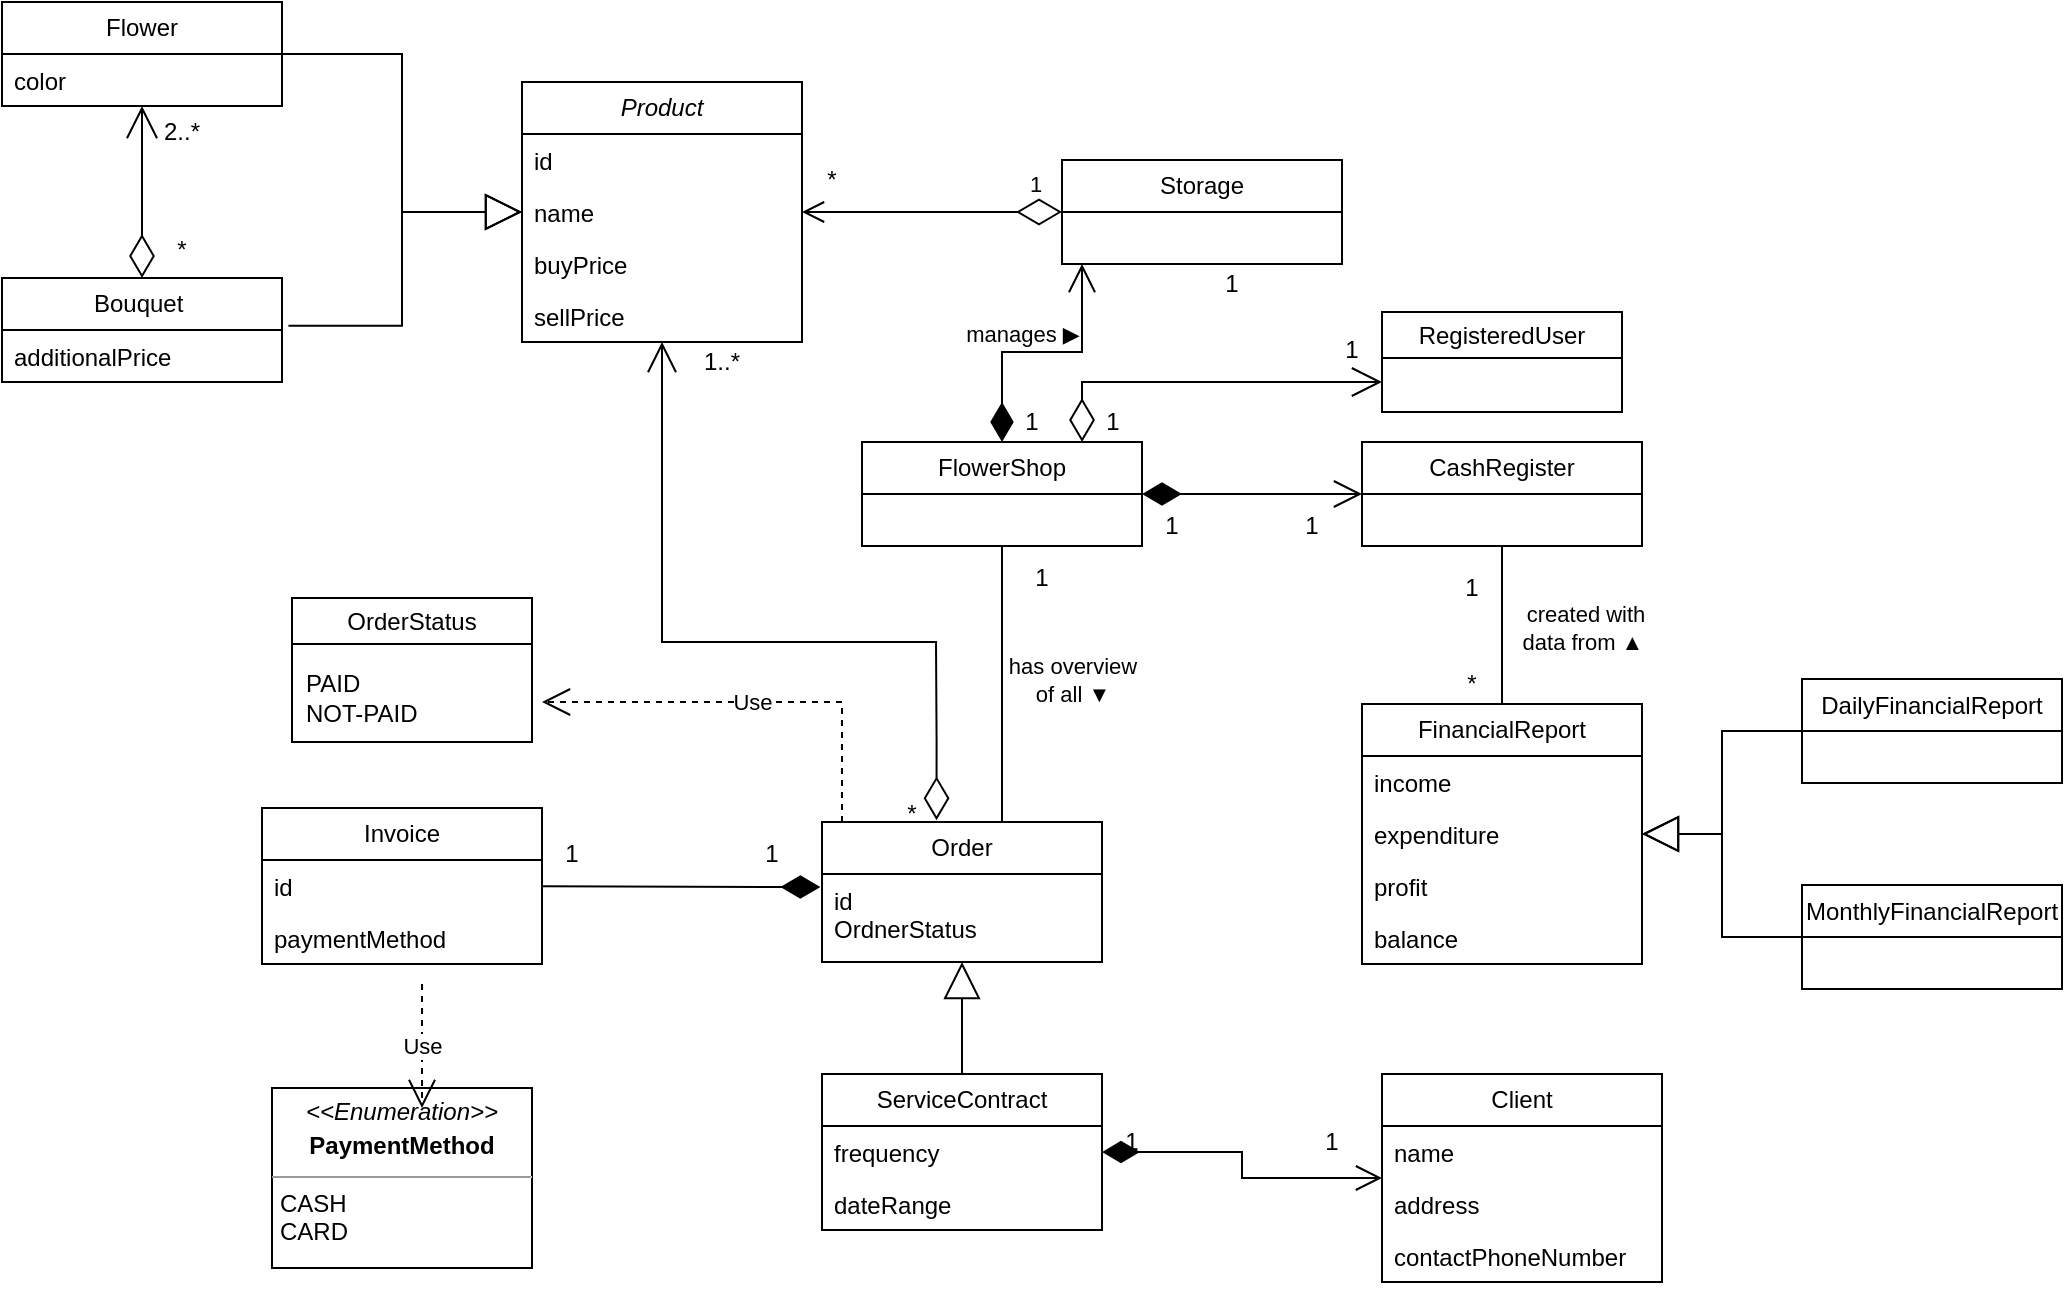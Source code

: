 <mxfile version="24.8.3">
  <diagram id="rXadUDcpfPJnXtzyxUqe" name="Page-1">
    <mxGraphModel dx="256" dy="136" grid="1" gridSize="10" guides="1" tooltips="1" connect="1" arrows="1" fold="1" page="1" pageScale="1" pageWidth="1169" pageHeight="827" background="#FFFFFF" math="0" shadow="0">
      <root>
        <mxCell id="0" />
        <mxCell id="1" parent="0" />
        <mxCell id="2" value="Flower" style="swimlane;fontStyle=0;childLayout=stackLayout;horizontal=1;startSize=26;fillColor=none;horizontalStack=0;resizeParent=1;resizeParentMax=0;resizeLast=0;collapsible=1;marginBottom=0;whiteSpace=wrap;html=1;" parent="1" vertex="1">
          <mxGeometry x="30" y="40" width="140" height="52" as="geometry">
            <mxRectangle x="160" y="100" width="80" height="30" as="alternateBounds" />
          </mxGeometry>
        </mxCell>
        <mxCell id="128" value="color" style="text;strokeColor=none;fillColor=none;align=left;verticalAlign=top;spacingLeft=4;spacingRight=4;overflow=hidden;rotatable=0;points=[[0,0.5],[1,0.5]];portConstraint=eastwest;whiteSpace=wrap;html=1;" parent="2" vertex="1">
          <mxGeometry y="26" width="140" height="26" as="geometry" />
        </mxCell>
        <mxCell id="6" value="Bouquet&amp;nbsp;" style="swimlane;fontStyle=0;childLayout=stackLayout;horizontal=1;startSize=26;fillColor=none;horizontalStack=0;resizeParent=1;resizeParentMax=0;resizeLast=0;collapsible=1;marginBottom=0;whiteSpace=wrap;html=1;" parent="1" vertex="1">
          <mxGeometry x="30" y="178" width="140" height="52" as="geometry" />
        </mxCell>
        <mxCell id="8" value="additionalPrice" style="text;strokeColor=none;fillColor=none;align=left;verticalAlign=top;spacingLeft=4;spacingRight=4;overflow=hidden;rotatable=0;points=[[0,0.5],[1,0.5]];portConstraint=eastwest;whiteSpace=wrap;html=1;" parent="6" vertex="1">
          <mxGeometry y="26" width="140" height="26" as="geometry" />
        </mxCell>
        <mxCell id="11" value="" style="endArrow=open;html=1;endSize=14;startArrow=diamondThin;startSize=19;startFill=0;edgeStyle=orthogonalEdgeStyle;align=left;verticalAlign=bottom;rounded=0;exitX=0.5;exitY=0;exitDx=0;exitDy=0;" parent="1" source="6" target="2" edge="1">
          <mxGeometry x="-0.302" relative="1" as="geometry">
            <mxPoint x="260" y="300" as="sourcePoint" />
            <mxPoint x="420" y="300" as="targetPoint" />
            <mxPoint as="offset" />
            <Array as="points">
              <mxPoint x="100" y="150" />
              <mxPoint x="100" y="150" />
            </Array>
          </mxGeometry>
        </mxCell>
        <mxCell id="12" value="2..*" style="text;html=1;strokeColor=none;fillColor=none;align=center;verticalAlign=middle;whiteSpace=wrap;rounded=0;" parent="1" vertex="1">
          <mxGeometry x="110" y="100" width="20" height="10" as="geometry" />
        </mxCell>
        <mxCell id="13" value="1" style="text;html=1;strokeColor=none;fillColor=none;align=center;verticalAlign=middle;whiteSpace=wrap;rounded=0;" parent="1" vertex="1">
          <mxGeometry x="755" y="328" width="20" height="10" as="geometry" />
        </mxCell>
        <mxCell id="16" value="Storage" style="swimlane;fontStyle=0;childLayout=stackLayout;horizontal=1;startSize=26;fillColor=none;horizontalStack=0;resizeParent=1;resizeParentMax=0;resizeLast=0;collapsible=1;marginBottom=0;whiteSpace=wrap;html=1;" parent="1" vertex="1">
          <mxGeometry x="560" y="119" width="140" height="52" as="geometry" />
        </mxCell>
        <mxCell id="22" value="1" style="endArrow=open;html=1;endSize=9;startArrow=diamondThin;startSize=20;startFill=0;edgeStyle=orthogonalEdgeStyle;align=left;verticalAlign=bottom;rounded=0;" parent="1" source="16" target="84" edge="1">
          <mxGeometry x="-0.714" y="-5" relative="1" as="geometry">
            <mxPoint x="500" y="140" as="sourcePoint" />
            <mxPoint x="270" y="180" as="targetPoint" />
            <mxPoint as="offset" />
          </mxGeometry>
        </mxCell>
        <mxCell id="23" value="*" style="text;html=1;strokeColor=none;fillColor=none;align=center;verticalAlign=middle;whiteSpace=wrap;rounded=0;" parent="1" vertex="1">
          <mxGeometry x="110" y="149" width="20" height="29" as="geometry" />
        </mxCell>
        <mxCell id="31" value="FlowerShop" style="swimlane;fontStyle=0;childLayout=stackLayout;horizontal=1;startSize=26;fillColor=none;horizontalStack=0;resizeParent=1;resizeParentMax=0;resizeLast=0;collapsible=1;marginBottom=0;whiteSpace=wrap;html=1;" parent="1" vertex="1">
          <mxGeometry x="460" y="260" width="140" height="52" as="geometry">
            <mxRectangle x="160" y="100" width="80" height="30" as="alternateBounds" />
          </mxGeometry>
        </mxCell>
        <mxCell id="36" value="CashRegister" style="swimlane;fontStyle=0;childLayout=stackLayout;horizontal=1;startSize=26;fillColor=none;horizontalStack=0;resizeParent=1;resizeParentMax=0;resizeLast=0;collapsible=1;marginBottom=0;whiteSpace=wrap;html=1;" parent="1" vertex="1">
          <mxGeometry x="710" y="260" width="140" height="52" as="geometry" />
        </mxCell>
        <mxCell id="41" value="1" style="text;html=1;strokeColor=none;fillColor=none;align=center;verticalAlign=middle;whiteSpace=wrap;rounded=0;" parent="1" vertex="1">
          <mxGeometry x="670" y="292" width="30" height="20" as="geometry" />
        </mxCell>
        <mxCell id="42" value="1" style="text;html=1;strokeColor=none;fillColor=none;align=center;verticalAlign=middle;whiteSpace=wrap;rounded=0;" parent="1" vertex="1">
          <mxGeometry x="600" y="292" width="30" height="20" as="geometry" />
        </mxCell>
        <mxCell id="44" value="1" style="text;html=1;strokeColor=none;fillColor=none;align=center;verticalAlign=middle;whiteSpace=wrap;rounded=0;" parent="1" vertex="1">
          <mxGeometry x="530" y="240" width="30" height="20" as="geometry" />
        </mxCell>
        <mxCell id="45" value="*" style="text;html=1;strokeColor=none;fillColor=none;align=center;verticalAlign=middle;whiteSpace=wrap;rounded=0;" parent="1" vertex="1">
          <mxGeometry x="430" y="119" width="30" height="20" as="geometry" />
        </mxCell>
        <mxCell id="46" value="Order" style="swimlane;fontStyle=0;childLayout=stackLayout;horizontal=1;startSize=26;fillColor=none;horizontalStack=0;resizeParent=1;resizeParentMax=0;resizeLast=0;collapsible=1;marginBottom=0;whiteSpace=wrap;html=1;" parent="1" vertex="1">
          <mxGeometry x="440" y="450" width="140" height="70" as="geometry" />
        </mxCell>
        <mxCell id="47" value="id&lt;div&gt;OrdnerStatus&lt;/div&gt;" style="text;strokeColor=none;fillColor=none;align=left;verticalAlign=top;spacingLeft=4;spacingRight=4;overflow=hidden;rotatable=0;points=[[0,0.5],[1,0.5]];portConstraint=eastwest;whiteSpace=wrap;html=1;" parent="46" vertex="1">
          <mxGeometry y="26" width="140" height="44" as="geometry" />
        </mxCell>
        <mxCell id="50" value="ServiceContract" style="swimlane;fontStyle=0;childLayout=stackLayout;horizontal=1;startSize=26;fillColor=none;horizontalStack=0;resizeParent=1;resizeParentMax=0;resizeLast=0;collapsible=1;marginBottom=0;whiteSpace=wrap;html=1;" parent="1" vertex="1">
          <mxGeometry x="440" y="576" width="140" height="78" as="geometry" />
        </mxCell>
        <mxCell id="52" value="frequency" style="text;strokeColor=none;fillColor=none;align=left;verticalAlign=top;spacingLeft=4;spacingRight=4;overflow=hidden;rotatable=0;points=[[0,0.5],[1,0.5]];portConstraint=eastwest;whiteSpace=wrap;html=1;" parent="50" vertex="1">
          <mxGeometry y="26" width="140" height="26" as="geometry" />
        </mxCell>
        <mxCell id="53" value="dateRange" style="text;strokeColor=none;fillColor=none;align=left;verticalAlign=top;spacingLeft=4;spacingRight=4;overflow=hidden;rotatable=0;points=[[0,0.5],[1,0.5]];portConstraint=eastwest;whiteSpace=wrap;html=1;" parent="50" vertex="1">
          <mxGeometry y="52" width="140" height="26" as="geometry" />
        </mxCell>
        <mxCell id="57" value="Invoice" style="swimlane;fontStyle=0;childLayout=stackLayout;horizontal=1;startSize=26;fillColor=none;horizontalStack=0;resizeParent=1;resizeParentMax=0;resizeLast=0;collapsible=1;marginBottom=0;whiteSpace=wrap;html=1;" parent="1" vertex="1">
          <mxGeometry x="160" y="443" width="140" height="78" as="geometry" />
        </mxCell>
        <mxCell id="106" value="id" style="text;strokeColor=none;fillColor=none;align=left;verticalAlign=top;spacingLeft=4;spacingRight=4;overflow=hidden;rotatable=0;points=[[0,0.5],[1,0.5]];portConstraint=eastwest;whiteSpace=wrap;html=1;" parent="57" vertex="1">
          <mxGeometry y="26" width="140" height="26" as="geometry" />
        </mxCell>
        <mxCell id="58" value="paymentMethod" style="text;strokeColor=none;fillColor=none;align=left;verticalAlign=top;spacingLeft=4;spacingRight=4;overflow=hidden;rotatable=0;points=[[0,0.5],[1,0.5]];portConstraint=eastwest;whiteSpace=wrap;html=1;" parent="57" vertex="1">
          <mxGeometry y="52" width="140" height="26" as="geometry" />
        </mxCell>
        <mxCell id="64" value="*" style="text;html=1;strokeColor=none;fillColor=none;align=center;verticalAlign=middle;whiteSpace=wrap;rounded=0;" parent="1" vertex="1">
          <mxGeometry x="750" y="371" width="30" height="20" as="geometry" />
        </mxCell>
        <mxCell id="66" value="" style="endArrow=diamondThin;endFill=1;endSize=17;html=1;rounded=0;entryX=-0.006;entryY=0.149;entryDx=0;entryDy=0;entryPerimeter=0;" parent="1" source="57" target="47" edge="1">
          <mxGeometry width="160" relative="1" as="geometry">
            <mxPoint x="340" y="570" as="sourcePoint" />
            <mxPoint x="450" y="570" as="targetPoint" />
          </mxGeometry>
        </mxCell>
        <mxCell id="67" value="1" style="text;html=1;strokeColor=none;fillColor=none;align=center;verticalAlign=middle;whiteSpace=wrap;rounded=0;" parent="1" vertex="1">
          <mxGeometry x="400" y="456" width="30" height="20" as="geometry" />
        </mxCell>
        <mxCell id="68" value="1" style="text;html=1;strokeColor=none;fillColor=none;align=center;verticalAlign=middle;whiteSpace=wrap;rounded=0;" parent="1" vertex="1">
          <mxGeometry x="300" y="456" width="30" height="20" as="geometry" />
        </mxCell>
        <mxCell id="69" value="" style="endArrow=block;endSize=16;endFill=0;html=1;rounded=0;" parent="1" source="50" edge="1">
          <mxGeometry width="160" relative="1" as="geometry">
            <mxPoint x="490" y="490" as="sourcePoint" />
            <mxPoint x="510" y="520" as="targetPoint" />
            <Array as="points" />
          </mxGeometry>
        </mxCell>
        <mxCell id="70" value="Client" style="swimlane;fontStyle=0;childLayout=stackLayout;horizontal=1;startSize=26;fillColor=none;horizontalStack=0;resizeParent=1;resizeParentMax=0;resizeLast=0;collapsible=1;marginBottom=0;whiteSpace=wrap;html=1;" parent="1" vertex="1">
          <mxGeometry x="720" y="576" width="140" height="104" as="geometry">
            <mxRectangle x="160" y="100" width="80" height="30" as="alternateBounds" />
          </mxGeometry>
        </mxCell>
        <mxCell id="71" value="name" style="text;strokeColor=none;fillColor=none;align=left;verticalAlign=top;spacingLeft=4;spacingRight=4;overflow=hidden;rotatable=0;points=[[0,0.5],[1,0.5]];portConstraint=eastwest;whiteSpace=wrap;html=1;" parent="70" vertex="1">
          <mxGeometry y="26" width="140" height="26" as="geometry" />
        </mxCell>
        <mxCell id="72" value="address" style="text;strokeColor=none;fillColor=none;align=left;verticalAlign=top;spacingLeft=4;spacingRight=4;overflow=hidden;rotatable=0;points=[[0,0.5],[1,0.5]];portConstraint=eastwest;whiteSpace=wrap;html=1;" parent="70" vertex="1">
          <mxGeometry y="52" width="140" height="26" as="geometry" />
        </mxCell>
        <mxCell id="73" value="contactPhoneNumber" style="text;strokeColor=none;fillColor=none;align=left;verticalAlign=top;spacingLeft=4;spacingRight=4;overflow=hidden;rotatable=0;points=[[0,0.5],[1,0.5]];portConstraint=eastwest;whiteSpace=wrap;html=1;" parent="70" vertex="1">
          <mxGeometry y="78" width="140" height="26" as="geometry" />
        </mxCell>
        <mxCell id="75" value="1" style="text;html=1;strokeColor=none;fillColor=none;align=center;verticalAlign=middle;whiteSpace=wrap;rounded=0;" parent="1" vertex="1">
          <mxGeometry x="580" y="600" width="30" height="20" as="geometry" />
        </mxCell>
        <mxCell id="76" value="1" style="text;html=1;strokeColor=none;fillColor=none;align=center;verticalAlign=middle;whiteSpace=wrap;rounded=0;" parent="1" vertex="1">
          <mxGeometry x="680" y="600" width="30" height="20" as="geometry" />
        </mxCell>
        <mxCell id="79" value="" style="endArrow=none;html=1;endSize=10;startArrow=none;startSize=21;startFill=0;edgeStyle=orthogonalEdgeStyle;align=left;verticalAlign=bottom;rounded=0;endFill=0;" parent="1" source="31" target="46" edge="1">
          <mxGeometry x="-0.015" y="10" relative="1" as="geometry">
            <mxPoint x="510" y="450" as="sourcePoint" />
            <mxPoint x="670" y="450" as="targetPoint" />
            <mxPoint as="offset" />
            <Array as="points">
              <mxPoint x="530" y="430" />
              <mxPoint x="530" y="430" />
            </Array>
          </mxGeometry>
        </mxCell>
        <mxCell id="80" value="1" style="text;html=1;strokeColor=none;fillColor=none;align=center;verticalAlign=middle;whiteSpace=wrap;rounded=0;" parent="1" vertex="1">
          <mxGeometry x="535" y="318" width="30" height="20" as="geometry" />
        </mxCell>
        <mxCell id="81" value="1" style="text;html=1;strokeColor=none;fillColor=none;align=center;verticalAlign=middle;whiteSpace=wrap;rounded=0;" parent="1" vertex="1">
          <mxGeometry x="690" y="204" width="30" height="20" as="geometry" />
        </mxCell>
        <mxCell id="84" value="&lt;i&gt;Product&lt;/i&gt;" style="swimlane;fontStyle=0;childLayout=stackLayout;horizontal=1;startSize=26;fillColor=none;horizontalStack=0;resizeParent=1;resizeParentMax=0;resizeLast=0;collapsible=1;marginBottom=0;whiteSpace=wrap;html=1;" parent="1" vertex="1">
          <mxGeometry x="290" y="80" width="140" height="130" as="geometry">
            <mxRectangle x="160" y="100" width="80" height="30" as="alternateBounds" />
          </mxGeometry>
        </mxCell>
        <mxCell id="85" value="id" style="text;strokeColor=none;fillColor=none;align=left;verticalAlign=top;spacingLeft=4;spacingRight=4;overflow=hidden;rotatable=0;points=[[0,0.5],[1,0.5]];portConstraint=eastwest;whiteSpace=wrap;html=1;" parent="84" vertex="1">
          <mxGeometry y="26" width="140" height="26" as="geometry" />
        </mxCell>
        <mxCell id="88" value="name" style="text;strokeColor=none;fillColor=none;align=left;verticalAlign=top;spacingLeft=4;spacingRight=4;overflow=hidden;rotatable=0;points=[[0,0.5],[1,0.5]];portConstraint=eastwest;whiteSpace=wrap;html=1;" parent="84" vertex="1">
          <mxGeometry y="52" width="140" height="26" as="geometry" />
        </mxCell>
        <mxCell id="86" value="buyPrice" style="text;strokeColor=none;fillColor=none;align=left;verticalAlign=top;spacingLeft=4;spacingRight=4;overflow=hidden;rotatable=0;points=[[0,0.5],[1,0.5]];portConstraint=eastwest;whiteSpace=wrap;html=1;" parent="84" vertex="1">
          <mxGeometry y="78" width="140" height="26" as="geometry" />
        </mxCell>
        <mxCell id="87" value="sellPrice" style="text;strokeColor=none;fillColor=none;align=left;verticalAlign=top;spacingLeft=4;spacingRight=4;overflow=hidden;rotatable=0;points=[[0,0.5],[1,0.5]];portConstraint=eastwest;whiteSpace=wrap;html=1;" parent="84" vertex="1">
          <mxGeometry y="104" width="140" height="26" as="geometry" />
        </mxCell>
        <mxCell id="89" value="" style="endArrow=block;endSize=16;endFill=0;html=1;rounded=0;edgeStyle=orthogonalEdgeStyle;exitX=1.023;exitY=-0.082;exitDx=0;exitDy=0;exitPerimeter=0;" parent="1" source="8" target="84" edge="1">
          <mxGeometry width="160" relative="1" as="geometry">
            <mxPoint x="105" y="240" as="sourcePoint" />
            <mxPoint x="265" y="240" as="targetPoint" />
          </mxGeometry>
        </mxCell>
        <mxCell id="90" value="" style="endArrow=block;endSize=16;endFill=0;html=1;rounded=0;edgeStyle=orthogonalEdgeStyle;" parent="1" source="2" target="84" edge="1">
          <mxGeometry width="160" relative="1" as="geometry">
            <mxPoint x="209.51" y="54" as="sourcePoint" />
            <mxPoint x="349.51" y="20" as="targetPoint" />
          </mxGeometry>
        </mxCell>
        <mxCell id="92" value="" style="endArrow=open;html=1;endSize=12;startArrow=diamondThin;startSize=17;startFill=1;edgeStyle=orthogonalEdgeStyle;align=left;verticalAlign=bottom;rounded=0;" parent="1" source="31" target="36" edge="1">
          <mxGeometry x="-0.238" relative="1" as="geometry">
            <mxPoint x="610" y="360" as="sourcePoint" />
            <mxPoint x="770" y="360" as="targetPoint" />
            <mxPoint as="offset" />
          </mxGeometry>
        </mxCell>
        <mxCell id="94" value="" style="endArrow=open;html=1;endSize=12;startArrow=diamondThin;startSize=17;startFill=1;edgeStyle=orthogonalEdgeStyle;align=left;verticalAlign=bottom;rounded=0;" parent="1" source="31" target="16" edge="1">
          <mxGeometry x="-1" y="3" relative="1" as="geometry">
            <mxPoint x="630" y="260" as="sourcePoint" />
            <mxPoint x="790" y="260" as="targetPoint" />
            <Array as="points">
              <mxPoint x="530" y="215" />
              <mxPoint x="570" y="215" />
            </Array>
          </mxGeometry>
        </mxCell>
        <mxCell id="95" value="1" style="text;html=1;strokeColor=none;fillColor=none;align=center;verticalAlign=middle;whiteSpace=wrap;rounded=0;" parent="1" vertex="1">
          <mxGeometry x="630" y="171" width="30" height="20" as="geometry" />
        </mxCell>
        <mxCell id="97" value="" style="endArrow=open;html=1;endSize=11;startArrow=diamondThin;startSize=16;startFill=1;edgeStyle=orthogonalEdgeStyle;align=left;verticalAlign=bottom;rounded=0;" parent="1" source="50" target="70" edge="1">
          <mxGeometry x="-0.238" relative="1" as="geometry">
            <mxPoint x="620" y="540" as="sourcePoint" />
            <mxPoint x="760" y="540" as="targetPoint" />
            <mxPoint as="offset" />
          </mxGeometry>
        </mxCell>
        <mxCell id="99" value="" style="endArrow=open;html=1;endSize=13;startArrow=diamondThin;startSize=19;startFill=0;edgeStyle=orthogonalEdgeStyle;align=left;verticalAlign=bottom;rounded=0;exitX=0.409;exitY=-0.012;exitDx=0;exitDy=0;exitPerimeter=0;" parent="1" source="46" target="84" edge="1">
          <mxGeometry x="-1" y="3" relative="1" as="geometry">
            <mxPoint x="480" y="450" as="sourcePoint" />
            <mxPoint x="500" y="420" as="targetPoint" />
            <Array as="points">
              <mxPoint x="497" y="410" />
              <mxPoint x="497" y="360" />
              <mxPoint x="390" y="360" />
            </Array>
          </mxGeometry>
        </mxCell>
        <mxCell id="104" value="1..*" style="text;html=1;strokeColor=none;fillColor=none;align=center;verticalAlign=middle;whiteSpace=wrap;rounded=0;" parent="1" vertex="1">
          <mxGeometry x="370" y="210" width="40" height="20" as="geometry" />
        </mxCell>
        <mxCell id="105" value="*" style="text;html=1;strokeColor=none;fillColor=none;align=center;verticalAlign=middle;whiteSpace=wrap;rounded=0;" parent="1" vertex="1">
          <mxGeometry x="470" y="436" width="30" height="20" as="geometry" />
        </mxCell>
        <mxCell id="107" value="&lt;p style=&quot;margin: 4px 0px 0px; text-align: center; line-height: 140%;&quot;&gt;&lt;i&gt;&amp;lt;&amp;lt;Enumeration&amp;gt;&amp;gt;&lt;/i&gt;&lt;br&gt;&lt;b&gt;PaymentMethod&lt;/b&gt;&lt;/p&gt;&lt;hr size=&quot;1&quot;&gt;&lt;p style=&quot;margin: 0px 0px 0px 4px;&quot;&gt;CASH&lt;/p&gt;&lt;p style=&quot;margin: 0px 0px 0px 4px;&quot;&gt;CARD&lt;/p&gt;" style="verticalAlign=top;align=left;overflow=fill;fontSize=12;fontFamily=Helvetica;html=1;whiteSpace=wrap;" parent="1" vertex="1">
          <mxGeometry x="165" y="583" width="130" height="90" as="geometry" />
        </mxCell>
        <mxCell id="108" value="Use" style="endArrow=open;endSize=12;dashed=1;html=1;rounded=0;" parent="1" edge="1">
          <mxGeometry width="160" relative="1" as="geometry">
            <mxPoint x="450" y="450" as="sourcePoint" />
            <mxPoint x="300" y="390" as="targetPoint" />
            <Array as="points">
              <mxPoint x="450" y="390" />
              <mxPoint x="370" y="390" />
            </Array>
          </mxGeometry>
        </mxCell>
        <mxCell id="111" value="FinancialReport" style="swimlane;fontStyle=0;childLayout=stackLayout;horizontal=1;startSize=26;fillColor=none;horizontalStack=0;resizeParent=1;resizeParentMax=0;resizeLast=0;collapsible=1;marginBottom=0;whiteSpace=wrap;html=1;" parent="1" vertex="1">
          <mxGeometry x="710" y="391" width="140" height="130" as="geometry">
            <mxRectangle x="160" y="100" width="80" height="30" as="alternateBounds" />
          </mxGeometry>
        </mxCell>
        <mxCell id="115" value="income&amp;nbsp;" style="text;strokeColor=none;fillColor=none;align=left;verticalAlign=top;spacingLeft=4;spacingRight=4;overflow=hidden;rotatable=0;points=[[0,0.5],[1,0.5]];portConstraint=eastwest;whiteSpace=wrap;html=1;" parent="111" vertex="1">
          <mxGeometry y="26" width="140" height="26" as="geometry" />
        </mxCell>
        <mxCell id="114" value="expenditure" style="text;strokeColor=none;fillColor=none;align=left;verticalAlign=top;spacingLeft=4;spacingRight=4;overflow=hidden;rotatable=0;points=[[0,0.5],[1,0.5]];portConstraint=eastwest;whiteSpace=wrap;html=1;" parent="111" vertex="1">
          <mxGeometry y="52" width="140" height="26" as="geometry" />
        </mxCell>
        <mxCell id="113" value="profit" style="text;strokeColor=none;fillColor=none;align=left;verticalAlign=top;spacingLeft=4;spacingRight=4;overflow=hidden;rotatable=0;points=[[0,0.5],[1,0.5]];portConstraint=eastwest;whiteSpace=wrap;html=1;" parent="111" vertex="1">
          <mxGeometry y="78" width="140" height="26" as="geometry" />
        </mxCell>
        <mxCell id="37" value="balance" style="text;strokeColor=none;fillColor=none;align=left;verticalAlign=top;spacingLeft=4;spacingRight=4;overflow=hidden;rotatable=0;points=[[0,0.5],[1,0.5]];portConstraint=eastwest;whiteSpace=wrap;html=1;" parent="111" vertex="1">
          <mxGeometry y="104" width="140" height="26" as="geometry" />
        </mxCell>
        <mxCell id="116" value="" style="endArrow=none;html=1;endSize=12;startArrow=none;startSize=16;startFill=0;edgeStyle=orthogonalEdgeStyle;align=left;verticalAlign=bottom;rounded=0;endFill=0;" parent="1" source="111" target="36" edge="1">
          <mxGeometry x="-0.097" y="9" relative="1" as="geometry">
            <mxPoint x="870" y="475.52" as="sourcePoint" />
            <mxPoint x="980" y="242.52" as="targetPoint" />
            <mxPoint as="offset" />
          </mxGeometry>
        </mxCell>
        <mxCell id="117" value="&amp;nbsp;created with&lt;br&gt;data from&amp;nbsp;▲" style="edgeLabel;html=1;align=center;verticalAlign=middle;resizable=0;points=[];" parent="116" vertex="1" connectable="0">
          <mxGeometry x="-0.202" y="-1" relative="1" as="geometry">
            <mxPoint x="39" y="-7" as="offset" />
          </mxGeometry>
        </mxCell>
        <mxCell id="118" value="MonthlyFinancialReport" style="swimlane;fontStyle=0;childLayout=stackLayout;horizontal=1;startSize=26;fillColor=none;horizontalStack=0;resizeParent=1;resizeParentMax=0;resizeLast=0;collapsible=1;marginBottom=0;whiteSpace=wrap;html=1;" parent="1" vertex="1">
          <mxGeometry x="930" y="481.5" width="130" height="52" as="geometry">
            <mxRectangle x="160" y="100" width="80" height="30" as="alternateBounds" />
          </mxGeometry>
        </mxCell>
        <mxCell id="123" value="DailyFinancialReport" style="swimlane;fontStyle=0;childLayout=stackLayout;horizontal=1;startSize=26;fillColor=none;horizontalStack=0;resizeParent=1;resizeParentMax=0;resizeLast=0;collapsible=1;marginBottom=0;whiteSpace=wrap;html=1;" parent="1" vertex="1">
          <mxGeometry x="930" y="378.5" width="130" height="52" as="geometry">
            <mxRectangle x="160" y="100" width="80" height="30" as="alternateBounds" />
          </mxGeometry>
        </mxCell>
        <mxCell id="124" value="" style="endArrow=block;endSize=16;endFill=0;html=1;rounded=0;edgeStyle=orthogonalEdgeStyle;" parent="1" source="118" target="111" edge="1">
          <mxGeometry width="160" relative="1" as="geometry">
            <mxPoint x="930" y="578" as="sourcePoint" />
            <mxPoint x="1047" y="521" as="targetPoint" />
          </mxGeometry>
        </mxCell>
        <mxCell id="125" value="" style="endArrow=block;endSize=16;endFill=0;html=1;rounded=0;edgeStyle=orthogonalEdgeStyle;" parent="1" source="123" target="111" edge="1">
          <mxGeometry width="160" relative="1" as="geometry">
            <mxPoint x="951.24" y="565" as="sourcePoint" />
            <mxPoint x="1068.24" y="508" as="targetPoint" />
          </mxGeometry>
        </mxCell>
        <mxCell id="126" value="manages ▶" style="edgeLabel;html=1;align=center;verticalAlign=middle;resizable=0;points=[];" parent="1" vertex="1" connectable="0">
          <mxGeometry x="595" y="210" as="geometry">
            <mxPoint x="-55" y="-4" as="offset" />
          </mxGeometry>
        </mxCell>
        <mxCell id="127" value="has overview &lt;br&gt;of all&amp;nbsp;▼" style="edgeLabel;html=1;align=center;verticalAlign=middle;resizable=0;points=[];" parent="1" vertex="1" connectable="0">
          <mxGeometry x="565" y="378.5" as="geometry" />
        </mxCell>
        <mxCell id="fFxTonSdp2mdeo2goP75-128" value="&lt;span style=&quot;font-weight: normal;&quot;&gt;OrderStatus&lt;/span&gt;" style="swimlane;whiteSpace=wrap;html=1;" parent="1" vertex="1">
          <mxGeometry x="175" y="338" width="120" height="72" as="geometry" />
        </mxCell>
        <mxCell id="fFxTonSdp2mdeo2goP75-129" value="PAID&lt;div&gt;NOT-PAID&lt;/div&gt;" style="text;html=1;align=left;verticalAlign=middle;resizable=0;points=[];autosize=1;strokeColor=none;fillColor=none;" parent="fFxTonSdp2mdeo2goP75-128" vertex="1">
          <mxGeometry x="5" y="30" width="80" height="40" as="geometry" />
        </mxCell>
        <mxCell id="fFxTonSdp2mdeo2goP75-130" value="Use" style="endArrow=open;endSize=12;dashed=1;html=1;rounded=0;" parent="1" edge="1">
          <mxGeometry width="160" relative="1" as="geometry">
            <mxPoint x="240" y="531" as="sourcePoint" />
            <mxPoint x="240" y="593" as="targetPoint" />
          </mxGeometry>
        </mxCell>
        <mxCell id="fFxTonSdp2mdeo2goP75-131" value="&lt;span style=&quot;font-weight: normal;&quot;&gt;RegisteredUser&lt;/span&gt;" style="swimlane;whiteSpace=wrap;html=1;" parent="1" vertex="1">
          <mxGeometry x="720" y="195" width="120" height="50" as="geometry" />
        </mxCell>
        <mxCell id="fFxTonSdp2mdeo2goP75-132" value="" style="endArrow=open;html=1;endSize=13;startArrow=diamondThin;startSize=19;startFill=0;edgeStyle=orthogonalEdgeStyle;align=left;verticalAlign=bottom;rounded=0;exitX=0.786;exitY=0;exitDx=0;exitDy=0;exitPerimeter=0;" parent="1" source="31" edge="1">
          <mxGeometry x="-1" y="3" relative="1" as="geometry">
            <mxPoint x="680" y="443" as="sourcePoint" />
            <mxPoint x="720" y="230" as="targetPoint" />
            <Array as="points">
              <mxPoint x="570" y="230" />
              <mxPoint x="720" y="230" />
            </Array>
          </mxGeometry>
        </mxCell>
        <mxCell id="fFxTonSdp2mdeo2goP75-133" value="1" style="text;html=1;align=center;verticalAlign=middle;resizable=0;points=[];autosize=1;strokeColor=none;fillColor=none;" parent="1" vertex="1">
          <mxGeometry x="570" y="235" width="30" height="30" as="geometry" />
        </mxCell>
      </root>
    </mxGraphModel>
  </diagram>
</mxfile>
